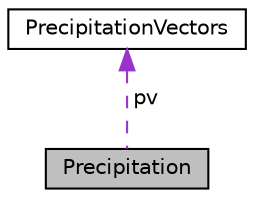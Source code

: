 digraph "Precipitation"
{
 // LATEX_PDF_SIZE
  edge [fontname="Helvetica",fontsize="10",labelfontname="Helvetica",labelfontsize="10"];
  node [fontname="Helvetica",fontsize="10",shape=record];
  Node1 [label="Precipitation",height=0.2,width=0.4,color="black", fillcolor="grey75", style="filled", fontcolor="black",tooltip=" "];
  Node2 -> Node1 [dir="back",color="darkorchid3",fontsize="10",style="dashed",label=" pv" ,fontname="Helvetica"];
  Node2 [label="PrecipitationVectors",height=0.2,width=0.4,color="black", fillcolor="white", style="filled",URL="$structPrecipitationVectors.html",tooltip=" "];
}
